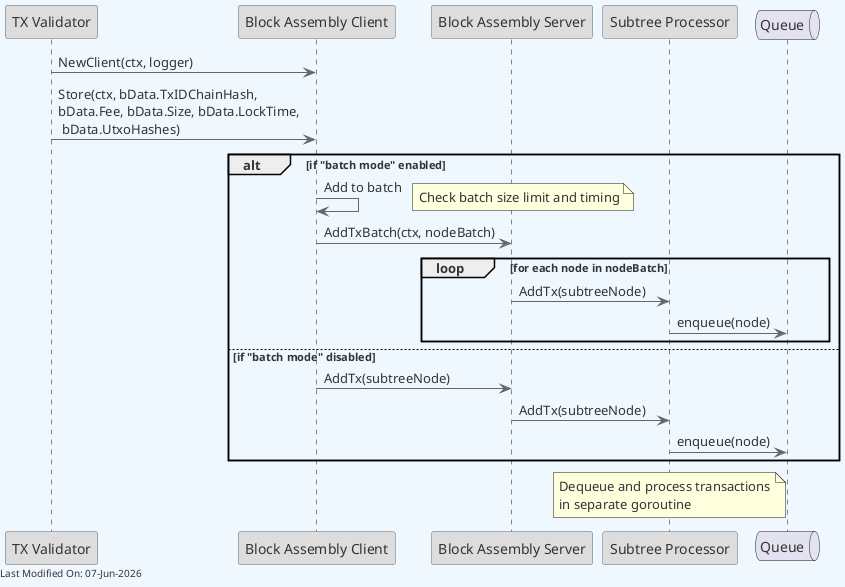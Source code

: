 @startuml
skinparam backgroundColor #F0F8FF
skinparam defaultFontColor #333333
skinparam arrowColor #666666

' Define borders for all elements
skinparam entity {
  BorderColor #666666
  BackgroundColor #DDDDDD
}

skinparam control {
  BorderColor #666666
  BackgroundColor #DDDDDD
}

skinparam participant {
  BorderColor #666666
  BackgroundColor #DDDDDD
}



participant "TX Validator" as TXValidator
participant "Block Assembly Client" as BA
participant "Block Assembly Server" as Server
participant "Subtree Processor" as SubtreeProcessor
queue "Queue" as Queue

TXValidator -> BA : NewClient(ctx, logger)

TXValidator -> BA : Store(ctx, bData.TxIDChainHash, \nbData.Fee, bData.Size, bData.LockTime,\n bData.UtxoHashes)

alt if "batch mode" enabled
    BA -> BA : Add to batch
    note right: Check batch size limit and timing
    BA -> Server : AddTxBatch(ctx, nodeBatch)
    loop for each node in nodeBatch
        Server -> SubtreeProcessor : AddTx(subtreeNode)
        SubtreeProcessor -> Queue : enqueue(node)
    end
else if "batch mode" disabled
    BA -> Server : AddTx(subtreeNode)
    Server -> SubtreeProcessor : AddTx(subtreeNode)
    SubtreeProcessor -> Queue : enqueue(node)
end

note over SubtreeProcessor
    Dequeue and process transactions
    in separate goroutine
end note

left footer Last Modified On: %date("dd-MMM-yyyy")

@enduml
